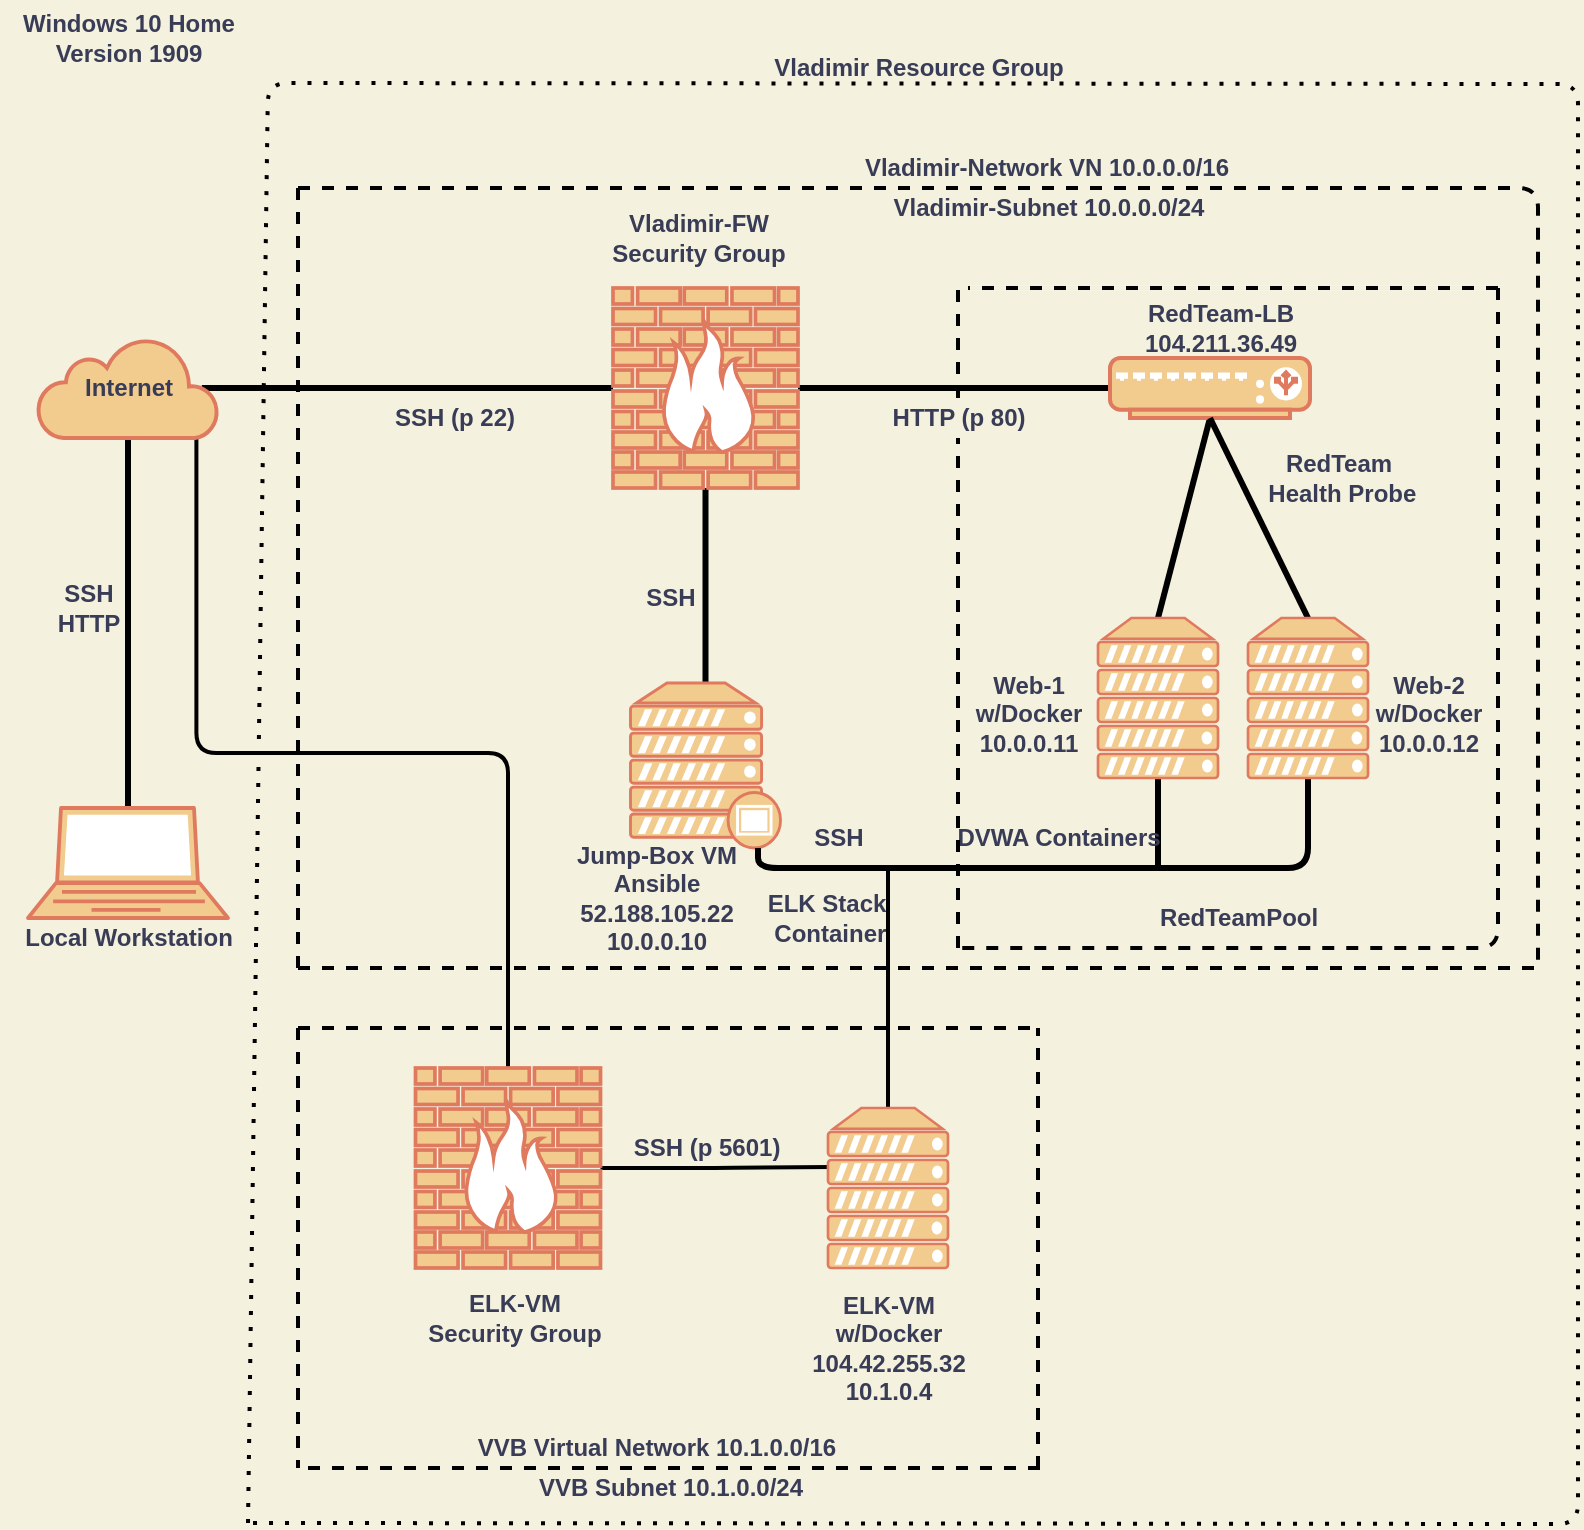 <mxfile version="14.1.7" type="github">
  <diagram name="Page-1" id="bfe91b75-5d2c-26a0-9c1d-138518896778">
    <mxGraphModel dx="1038" dy="548" grid="1" gridSize="10" guides="1" tooltips="1" connect="1" arrows="1" fold="1" page="1" pageScale="1" pageWidth="1100" pageHeight="850" background="#F4F1DE" math="0" shadow="0">
      <root>
        <mxCell id="0" />
        <mxCell id="1" parent="0" />
        <mxCell id="zRTNHlewv-1z-Cap3T_F-50" style="rounded=1;sketch=0;orthogonalLoop=1;jettySize=auto;html=1;exitX=0.5;exitY=0;exitDx=0;exitDy=0;exitPerimeter=0;fillColor=#F2CC8F;fontColor=#393C56;fontStyle=1;strokeWidth=3;endArrow=none;endFill=0;" edge="1" parent="1" source="zRTNHlewv-1z-Cap3T_F-1" target="zRTNHlewv-1z-Cap3T_F-2">
          <mxGeometry relative="1" as="geometry" />
        </mxCell>
        <mxCell id="zRTNHlewv-1z-Cap3T_F-1" value="" style="fontColor=#393C56;verticalAlign=top;verticalLabelPosition=bottom;labelPosition=center;align=center;html=1;outlineConnect=0;fillColor=#F2CC8F;strokeColor=#E07A5F;gradientDirection=north;strokeWidth=2;shape=mxgraph.networks.laptop;" vertex="1" parent="1">
          <mxGeometry x="25" y="410" width="100" height="55" as="geometry" />
        </mxCell>
        <mxCell id="zRTNHlewv-1z-Cap3T_F-51" style="edgeStyle=none;rounded=1;sketch=0;orthogonalLoop=1;jettySize=auto;html=1;exitX=0.91;exitY=0.5;exitDx=0;exitDy=0;exitPerimeter=0;entryX=0;entryY=0.5;entryDx=0;entryDy=0;entryPerimeter=0;endArrow=none;endFill=0;strokeColor=#000000;strokeWidth=3;fillColor=#F2CC8F;fontColor=#393C56;" edge="1" parent="1" source="zRTNHlewv-1z-Cap3T_F-2" target="zRTNHlewv-1z-Cap3T_F-3">
          <mxGeometry relative="1" as="geometry" />
        </mxCell>
        <mxCell id="zRTNHlewv-1z-Cap3T_F-94" style="edgeStyle=orthogonalEdgeStyle;rounded=1;sketch=0;orthogonalLoop=1;jettySize=auto;html=1;exitX=0.88;exitY=1;exitDx=0;exitDy=0;exitPerimeter=0;entryX=0.5;entryY=0;entryDx=0;entryDy=0;entryPerimeter=0;endArrow=none;endFill=0;strokeColor=#000000;strokeWidth=2;fillColor=#F2CC8F;fontColor=#393C56;" edge="1" parent="1" source="zRTNHlewv-1z-Cap3T_F-2" target="zRTNHlewv-1z-Cap3T_F-93">
          <mxGeometry relative="1" as="geometry" />
        </mxCell>
        <mxCell id="zRTNHlewv-1z-Cap3T_F-2" value="Internet" style="html=1;outlineConnect=0;fillColor=#F2CC8F;strokeColor=#E07A5F;gradientDirection=north;strokeWidth=2;shape=mxgraph.networks.cloud;fontColor=#393C56;fontStyle=1" vertex="1" parent="1">
          <mxGeometry x="30" y="175" width="90" height="50" as="geometry" />
        </mxCell>
        <mxCell id="zRTNHlewv-1z-Cap3T_F-52" style="edgeStyle=none;rounded=1;sketch=0;orthogonalLoop=1;jettySize=auto;html=1;exitX=1;exitY=0.5;exitDx=0;exitDy=0;exitPerimeter=0;entryX=0;entryY=0.5;entryDx=0;entryDy=0;entryPerimeter=0;endArrow=none;endFill=0;strokeColor=#000000;strokeWidth=3;fillColor=#F2CC8F;fontColor=#393C56;" edge="1" parent="1" source="zRTNHlewv-1z-Cap3T_F-3" target="zRTNHlewv-1z-Cap3T_F-4">
          <mxGeometry relative="1" as="geometry" />
        </mxCell>
        <mxCell id="zRTNHlewv-1z-Cap3T_F-61" value="" style="edgeStyle=none;rounded=1;sketch=0;orthogonalLoop=1;jettySize=auto;html=1;endArrow=none;endFill=0;strokeColor=#000000;strokeWidth=3;fillColor=#F2CC8F;fontColor=#393C56;" edge="1" parent="1" source="zRTNHlewv-1z-Cap3T_F-3" target="zRTNHlewv-1z-Cap3T_F-5">
          <mxGeometry relative="1" as="geometry" />
        </mxCell>
        <mxCell id="zRTNHlewv-1z-Cap3T_F-3" value="" style="fontColor=#393C56;verticalAlign=top;verticalLabelPosition=bottom;labelPosition=center;align=center;html=1;outlineConnect=0;fillColor=#F2CC8F;strokeColor=#E07A5F;gradientDirection=north;strokeWidth=2;shape=mxgraph.networks.firewall;" vertex="1" parent="1">
          <mxGeometry x="317.5" y="150" width="92.5" height="100" as="geometry" />
        </mxCell>
        <mxCell id="zRTNHlewv-1z-Cap3T_F-57" style="edgeStyle=none;rounded=1;sketch=0;orthogonalLoop=1;jettySize=auto;html=1;exitX=0.5;exitY=1;exitDx=0;exitDy=0;exitPerimeter=0;entryX=0.5;entryY=0;entryDx=0;entryDy=0;entryPerimeter=0;endArrow=none;endFill=0;strokeColor=#000000;strokeWidth=3;fillColor=#F2CC8F;fontColor=#393C56;" edge="1" parent="1" source="zRTNHlewv-1z-Cap3T_F-4" target="zRTNHlewv-1z-Cap3T_F-6">
          <mxGeometry relative="1" as="geometry" />
        </mxCell>
        <mxCell id="zRTNHlewv-1z-Cap3T_F-4" value="" style="fontColor=#393C56;verticalAlign=top;verticalLabelPosition=bottom;labelPosition=center;align=center;html=1;outlineConnect=0;fillColor=#F2CC8F;strokeColor=#E07A5F;gradientDirection=north;strokeWidth=2;shape=mxgraph.networks.load_balancer;" vertex="1" parent="1">
          <mxGeometry x="566" y="185" width="100" height="30" as="geometry" />
        </mxCell>
        <mxCell id="zRTNHlewv-1z-Cap3T_F-5" value="" style="fontColor=#393C56;verticalAlign=top;verticalLabelPosition=bottom;labelPosition=center;align=center;html=1;outlineConnect=0;fillColor=#F2CC8F;strokeColor=#E07A5F;gradientDirection=north;strokeWidth=2;shape=mxgraph.networks.proxy_server;" vertex="1" parent="1">
          <mxGeometry x="326.25" y="347.5" width="75" height="82.5" as="geometry" />
        </mxCell>
        <mxCell id="zRTNHlewv-1z-Cap3T_F-71" style="edgeStyle=none;rounded=1;sketch=0;orthogonalLoop=1;jettySize=auto;html=1;exitX=0.5;exitY=1;exitDx=0;exitDy=0;exitPerimeter=0;endArrow=none;endFill=0;strokeColor=#000000;strokeWidth=3;fillColor=#F2CC8F;fontColor=#393C56;" edge="1" parent="1" source="zRTNHlewv-1z-Cap3T_F-6">
          <mxGeometry relative="1" as="geometry">
            <mxPoint x="590" y="440" as="targetPoint" />
          </mxGeometry>
        </mxCell>
        <mxCell id="zRTNHlewv-1z-Cap3T_F-6" value="" style="fontColor=#393C56;verticalAlign=top;verticalLabelPosition=bottom;labelPosition=center;align=center;html=1;outlineConnect=0;fillColor=#F2CC8F;strokeColor=#E07A5F;gradientDirection=north;strokeWidth=2;shape=mxgraph.networks.server;" vertex="1" parent="1">
          <mxGeometry x="560" y="315" width="60" height="80" as="geometry" />
        </mxCell>
        <mxCell id="zRTNHlewv-1z-Cap3T_F-58" style="edgeStyle=none;rounded=1;sketch=0;orthogonalLoop=1;jettySize=auto;html=1;exitX=0.5;exitY=0;exitDx=0;exitDy=0;exitPerimeter=0;endArrow=none;endFill=0;strokeColor=#000000;strokeWidth=3;fillColor=#F2CC8F;fontColor=#393C56;entryX=0.5;entryY=1;entryDx=0;entryDy=0;entryPerimeter=0;" edge="1" parent="1" source="zRTNHlewv-1z-Cap3T_F-7" target="zRTNHlewv-1z-Cap3T_F-4">
          <mxGeometry relative="1" as="geometry">
            <mxPoint x="621" y="220" as="targetPoint" />
          </mxGeometry>
        </mxCell>
        <mxCell id="zRTNHlewv-1z-Cap3T_F-69" style="edgeStyle=elbowEdgeStyle;rounded=1;sketch=0;orthogonalLoop=1;jettySize=auto;html=1;exitX=0.5;exitY=1;exitDx=0;exitDy=0;exitPerimeter=0;endArrow=none;endFill=0;strokeColor=#000000;strokeWidth=3;fillColor=#F2CC8F;fontColor=#393C56;" edge="1" parent="1" source="zRTNHlewv-1z-Cap3T_F-7" target="zRTNHlewv-1z-Cap3T_F-5">
          <mxGeometry relative="1" as="geometry">
            <mxPoint x="585" y="470" as="targetPoint" />
            <Array as="points">
              <mxPoint x="390" y="440" />
              <mxPoint x="585" y="460" />
            </Array>
          </mxGeometry>
        </mxCell>
        <mxCell id="zRTNHlewv-1z-Cap3T_F-7" value="" style="fontColor=#393C56;verticalAlign=top;verticalLabelPosition=bottom;labelPosition=center;align=center;html=1;outlineConnect=0;fillColor=#F2CC8F;strokeColor=#E07A5F;gradientDirection=north;strokeWidth=2;shape=mxgraph.networks.server;" vertex="1" parent="1">
          <mxGeometry x="635" y="315" width="60" height="80" as="geometry" />
        </mxCell>
        <mxCell id="zRTNHlewv-1z-Cap3T_F-13" value="Local Workstation" style="text;html=1;resizable=0;autosize=1;align=center;verticalAlign=middle;points=[];fillColor=none;strokeColor=none;rounded=0;sketch=0;fontColor=#393C56;fontStyle=1" vertex="1" parent="1">
          <mxGeometry x="15" y="465" width="120" height="20" as="geometry" />
        </mxCell>
        <mxCell id="zRTNHlewv-1z-Cap3T_F-14" value="SSH&lt;br&gt;HTTP" style="text;html=1;resizable=0;autosize=1;align=center;verticalAlign=middle;points=[];fillColor=none;strokeColor=none;rounded=0;sketch=0;fontColor=#393C56;fontStyle=1" vertex="1" parent="1">
          <mxGeometry x="30" y="295" width="50" height="30" as="geometry" />
        </mxCell>
        <mxCell id="zRTNHlewv-1z-Cap3T_F-25" value="Vladimir Resource Group" style="text;html=1;resizable=0;autosize=1;align=center;verticalAlign=middle;points=[];fillColor=none;strokeColor=none;rounded=0;shadow=1;sketch=0;fontColor=#393C56;fontStyle=1" vertex="1" parent="1">
          <mxGeometry x="390" y="30" width="160" height="20" as="geometry" />
        </mxCell>
        <mxCell id="zRTNHlewv-1z-Cap3T_F-27" value="VVB Virtual Network 10.1.0.0/16" style="text;html=1;resizable=0;autosize=1;align=center;verticalAlign=middle;points=[];fillColor=none;strokeColor=none;rounded=0;shadow=1;sketch=0;fontColor=#393C56;fontStyle=1" vertex="1" parent="1">
          <mxGeometry x="243.75" y="720" width="190" height="20" as="geometry" />
        </mxCell>
        <mxCell id="zRTNHlewv-1z-Cap3T_F-30" value="&lt;b&gt;Vladimir-FW&lt;br&gt;Security Group&lt;/b&gt;" style="text;html=1;resizable=0;autosize=1;align=center;verticalAlign=middle;points=[];fillColor=none;strokeColor=none;rounded=0;shadow=1;sketch=0;fontColor=#393C56;" vertex="1" parent="1">
          <mxGeometry x="310" y="110" width="100" height="30" as="geometry" />
        </mxCell>
        <mxCell id="zRTNHlewv-1z-Cap3T_F-59" value="&lt;b&gt;RedTeam-LB&lt;br&gt;104.211.36.49&lt;br&gt;&lt;/b&gt;" style="text;html=1;resizable=0;autosize=1;align=center;verticalAlign=middle;points=[];fillColor=none;strokeColor=none;rounded=0;shadow=1;sketch=0;fontColor=#393C56;" vertex="1" parent="1">
          <mxGeometry x="576" y="155" width="90" height="30" as="geometry" />
        </mxCell>
        <mxCell id="zRTNHlewv-1z-Cap3T_F-63" value="&lt;b&gt;SSH (p 22)&lt;/b&gt;" style="text;html=1;resizable=0;autosize=1;align=center;verticalAlign=middle;points=[];fillColor=none;strokeColor=none;rounded=0;shadow=1;sketch=0;fontColor=#393C56;" vertex="1" parent="1">
          <mxGeometry x="197.5" y="205" width="80" height="20" as="geometry" />
        </mxCell>
        <mxCell id="zRTNHlewv-1z-Cap3T_F-65" value="&lt;b&gt;Jump-Box VM&lt;br&gt;Ansible&lt;br&gt;52.188.105.22&lt;br&gt;10.0.0.10&lt;br&gt;&lt;/b&gt;" style="text;html=1;resizable=0;autosize=1;align=center;verticalAlign=middle;points=[];fillColor=none;strokeColor=none;rounded=0;shadow=1;sketch=0;fontColor=#393C56;" vertex="1" parent="1">
          <mxGeometry x="288.75" y="425" width="100" height="60" as="geometry" />
        </mxCell>
        <mxCell id="zRTNHlewv-1z-Cap3T_F-76" value="&lt;b&gt;Web-1&lt;br&gt;w/Docker&lt;br&gt;10.0.0.11&lt;br&gt;&lt;/b&gt;" style="text;html=1;resizable=0;autosize=1;align=center;verticalAlign=middle;points=[];fillColor=none;strokeColor=none;rounded=0;shadow=1;sketch=0;fontColor=#393C56;" vertex="1" parent="1">
          <mxGeometry x="490" y="337.5" width="70" height="50" as="geometry" />
        </mxCell>
        <mxCell id="zRTNHlewv-1z-Cap3T_F-77" value="&lt;b&gt;Web-2&lt;br&gt;&lt;/b&gt;&lt;b&gt;w/Docker&lt;/b&gt;&lt;b&gt;&lt;br&gt;10.0.0.12&lt;br&gt;&lt;/b&gt;" style="text;html=1;resizable=0;autosize=1;align=center;verticalAlign=middle;points=[];fillColor=none;strokeColor=none;rounded=0;shadow=1;sketch=0;fontColor=#393C56;" vertex="1" parent="1">
          <mxGeometry x="690" y="337.5" width="70" height="50" as="geometry" />
        </mxCell>
        <mxCell id="zRTNHlewv-1z-Cap3T_F-78" value="&lt;b&gt;SSH&lt;/b&gt;" style="text;html=1;resizable=0;autosize=1;align=center;verticalAlign=middle;points=[];fillColor=none;strokeColor=none;rounded=0;shadow=1;sketch=0;fontColor=#393C56;" vertex="1" parent="1">
          <mxGeometry x="326.25" y="295" width="40" height="20" as="geometry" />
        </mxCell>
        <mxCell id="zRTNHlewv-1z-Cap3T_F-79" value="" style="endArrow=none;dashed=1;html=1;strokeColor=#000000;strokeWidth=2;fillColor=#F2CC8F;fontColor=#393C56;" edge="1" parent="1" source="zRTNHlewv-1z-Cap3T_F-62">
          <mxGeometry width="50" height="50" relative="1" as="geometry">
            <mxPoint x="490" y="480" as="sourcePoint" />
            <mxPoint x="490" y="150" as="targetPoint" />
            <Array as="points" />
          </mxGeometry>
        </mxCell>
        <mxCell id="zRTNHlewv-1z-Cap3T_F-81" value="" style="endArrow=none;dashed=1;html=1;strokeColor=#000000;strokeWidth=2;fillColor=#F2CC8F;fontColor=#393C56;" edge="1" parent="1">
          <mxGeometry width="50" height="50" relative="1" as="geometry">
            <mxPoint x="760" y="150" as="sourcePoint" />
            <mxPoint x="490" y="480" as="targetPoint" />
            <Array as="points">
              <mxPoint x="760" y="480" />
            </Array>
          </mxGeometry>
        </mxCell>
        <mxCell id="zRTNHlewv-1z-Cap3T_F-85" value="&lt;b&gt;RedTeamPool&lt;br&gt;&lt;/b&gt;" style="text;html=1;resizable=0;autosize=1;align=center;verticalAlign=middle;points=[];fillColor=none;strokeColor=none;rounded=0;shadow=1;sketch=0;fontColor=#393C56;" vertex="1" parent="1">
          <mxGeometry x="585" y="455" width="90" height="20" as="geometry" />
        </mxCell>
        <mxCell id="zRTNHlewv-1z-Cap3T_F-86" value="" style="endArrow=none;dashed=1;html=1;strokeColor=#000000;strokeWidth=2;fillColor=#F2CC8F;fontColor=#393C56;" edge="1" parent="1">
          <mxGeometry width="50" height="50" relative="1" as="geometry">
            <mxPoint x="760" y="150" as="sourcePoint" />
            <mxPoint x="495" y="150" as="targetPoint" />
          </mxGeometry>
        </mxCell>
        <mxCell id="zRTNHlewv-1z-Cap3T_F-87" value="&lt;b&gt;DVWA Containers&lt;/b&gt;" style="text;html=1;resizable=0;autosize=1;align=center;verticalAlign=middle;points=[];fillColor=none;strokeColor=none;rounded=0;shadow=1;sketch=0;fontColor=#393C56;" vertex="1" parent="1">
          <mxGeometry x="480" y="415" width="120" height="20" as="geometry" />
        </mxCell>
        <mxCell id="zRTNHlewv-1z-Cap3T_F-88" value="&lt;b&gt;RedTeam&lt;br&gt;&amp;nbsp;Health Probe&lt;/b&gt;" style="text;html=1;resizable=0;autosize=1;align=center;verticalAlign=middle;points=[];fillColor=none;strokeColor=none;rounded=0;shadow=1;sketch=0;fontColor=#393C56;" vertex="1" parent="1">
          <mxGeometry x="635" y="230" width="90" height="30" as="geometry" />
        </mxCell>
        <mxCell id="zRTNHlewv-1z-Cap3T_F-62" value="&lt;b&gt;HTTP (p 80)&lt;/b&gt;" style="text;html=1;resizable=0;autosize=1;align=center;verticalAlign=middle;points=[];fillColor=none;strokeColor=none;rounded=0;shadow=1;sketch=0;fontColor=#393C56;" vertex="1" parent="1">
          <mxGeometry x="450" y="205" width="80" height="20" as="geometry" />
        </mxCell>
        <mxCell id="zRTNHlewv-1z-Cap3T_F-89" value="" style="endArrow=none;dashed=1;html=1;strokeColor=#000000;strokeWidth=2;fillColor=#F2CC8F;fontColor=#393C56;" edge="1" parent="1" target="zRTNHlewv-1z-Cap3T_F-62">
          <mxGeometry width="50" height="50" relative="1" as="geometry">
            <mxPoint x="490" y="480" as="sourcePoint" />
            <mxPoint x="490" y="150" as="targetPoint" />
            <Array as="points">
              <mxPoint x="490" y="390" />
            </Array>
          </mxGeometry>
        </mxCell>
        <mxCell id="zRTNHlewv-1z-Cap3T_F-98" style="edgeStyle=orthogonalEdgeStyle;rounded=1;sketch=0;orthogonalLoop=1;jettySize=auto;html=1;exitX=1;exitY=0.5;exitDx=0;exitDy=0;exitPerimeter=0;entryX=0.03;entryY=0.368;entryDx=0;entryDy=0;entryPerimeter=0;endArrow=none;endFill=0;strokeColor=#000000;strokeWidth=2;fillColor=#F2CC8F;fontColor=#393C56;" edge="1" parent="1" source="zRTNHlewv-1z-Cap3T_F-93" target="zRTNHlewv-1z-Cap3T_F-96">
          <mxGeometry relative="1" as="geometry" />
        </mxCell>
        <mxCell id="zRTNHlewv-1z-Cap3T_F-93" value="" style="fontColor=#393C56;verticalAlign=top;verticalLabelPosition=bottom;labelPosition=center;align=center;html=1;outlineConnect=0;fillColor=#F2CC8F;strokeColor=#E07A5F;gradientDirection=north;strokeWidth=2;shape=mxgraph.networks.firewall;" vertex="1" parent="1">
          <mxGeometry x="218.75" y="540" width="92.5" height="100" as="geometry" />
        </mxCell>
        <mxCell id="zRTNHlewv-1z-Cap3T_F-95" value="&lt;b&gt;ELK-VM&lt;br&gt;Security Group&lt;br&gt;&lt;/b&gt;" style="text;html=1;resizable=0;autosize=1;align=center;verticalAlign=middle;points=[];fillColor=none;strokeColor=none;rounded=0;shadow=1;sketch=0;fontColor=#393C56;" vertex="1" parent="1">
          <mxGeometry x="217.5" y="650" width="100" height="30" as="geometry" />
        </mxCell>
        <mxCell id="zRTNHlewv-1z-Cap3T_F-120" style="edgeStyle=orthogonalEdgeStyle;rounded=1;sketch=0;orthogonalLoop=1;jettySize=auto;html=1;exitX=0.5;exitY=0;exitDx=0;exitDy=0;exitPerimeter=0;endArrow=none;endFill=0;strokeColor=#000000;strokeWidth=2;fillColor=#F2CC8F;fontColor=#393C56;" edge="1" parent="1" source="zRTNHlewv-1z-Cap3T_F-96">
          <mxGeometry relative="1" as="geometry">
            <mxPoint x="455" y="440" as="targetPoint" />
          </mxGeometry>
        </mxCell>
        <mxCell id="zRTNHlewv-1z-Cap3T_F-96" value="" style="fontColor=#393C56;verticalAlign=top;verticalLabelPosition=bottom;labelPosition=center;align=center;html=1;outlineConnect=0;fillColor=#F2CC8F;strokeColor=#E07A5F;gradientDirection=north;strokeWidth=2;shape=mxgraph.networks.server;" vertex="1" parent="1">
          <mxGeometry x="425" y="560" width="60" height="80" as="geometry" />
        </mxCell>
        <mxCell id="zRTNHlewv-1z-Cap3T_F-97" value="&lt;b&gt;ELK-VM&lt;br&gt;w/Docker&lt;br&gt;104.42.255.32&lt;br&gt;10.1.0.4&lt;br&gt;&lt;/b&gt;" style="text;html=1;resizable=0;autosize=1;align=center;verticalAlign=middle;points=[];fillColor=none;strokeColor=none;rounded=0;shadow=1;sketch=0;fontColor=#393C56;" vertex="1" parent="1">
          <mxGeometry x="410" y="650" width="90" height="60" as="geometry" />
        </mxCell>
        <mxCell id="zRTNHlewv-1z-Cap3T_F-99" value="" style="endArrow=none;dashed=1;html=1;strokeColor=#000000;strokeWidth=2;fillColor=#F2CC8F;fontColor=#393C56;" edge="1" parent="1">
          <mxGeometry width="50" height="50" relative="1" as="geometry">
            <mxPoint x="165" y="740" as="sourcePoint" />
            <mxPoint x="535" y="740" as="targetPoint" />
          </mxGeometry>
        </mxCell>
        <mxCell id="zRTNHlewv-1z-Cap3T_F-101" value="" style="endArrow=none;dashed=1;html=1;strokeColor=#000000;strokeWidth=2;fillColor=#F2CC8F;fontColor=#393C56;" edge="1" parent="1">
          <mxGeometry width="50" height="50" relative="1" as="geometry">
            <mxPoint x="530" y="740" as="sourcePoint" />
            <mxPoint x="530" y="520" as="targetPoint" />
          </mxGeometry>
        </mxCell>
        <mxCell id="zRTNHlewv-1z-Cap3T_F-102" value="" style="endArrow=none;dashed=1;html=1;strokeColor=#000000;strokeWidth=2;fillColor=#F2CC8F;fontColor=#393C56;" edge="1" parent="1">
          <mxGeometry width="50" height="50" relative="1" as="geometry">
            <mxPoint x="160" y="520" as="sourcePoint" />
            <mxPoint x="530" y="520" as="targetPoint" />
          </mxGeometry>
        </mxCell>
        <mxCell id="zRTNHlewv-1z-Cap3T_F-103" value="" style="endArrow=none;dashed=1;html=1;strokeColor=#000000;strokeWidth=2;fillColor=#F2CC8F;fontColor=#393C56;" edge="1" parent="1">
          <mxGeometry width="50" height="50" relative="1" as="geometry">
            <mxPoint x="160" y="520" as="sourcePoint" />
            <mxPoint x="160" y="740" as="targetPoint" />
          </mxGeometry>
        </mxCell>
        <mxCell id="zRTNHlewv-1z-Cap3T_F-104" value="&lt;b&gt;Vladimir-Network VN 10.0.0.0/16&lt;br&gt;&lt;/b&gt;" style="text;html=1;resizable=0;autosize=1;align=center;verticalAlign=middle;points=[];fillColor=none;strokeColor=none;rounded=0;shadow=1;sketch=0;fontColor=#393C56;" vertex="1" parent="1">
          <mxGeometry x="433.75" y="80" width="200" height="20" as="geometry" />
        </mxCell>
        <mxCell id="zRTNHlewv-1z-Cap3T_F-105" value="&lt;b&gt;SSH (p 5601)&lt;/b&gt;" style="text;html=1;resizable=0;autosize=1;align=center;verticalAlign=middle;points=[];fillColor=none;strokeColor=none;rounded=0;shadow=1;sketch=0;fontColor=#393C56;" vertex="1" parent="1">
          <mxGeometry x="318.75" y="570" width="90" height="20" as="geometry" />
        </mxCell>
        <mxCell id="zRTNHlewv-1z-Cap3T_F-107" value="" style="endArrow=none;dashed=1;html=1;strokeColor=#000000;strokeWidth=2;fillColor=#F2CC8F;fontColor=#393C56;" edge="1" parent="1">
          <mxGeometry width="50" height="50" relative="1" as="geometry">
            <mxPoint x="160" y="490" as="sourcePoint" />
            <mxPoint x="780" y="490" as="targetPoint" />
          </mxGeometry>
        </mxCell>
        <mxCell id="zRTNHlewv-1z-Cap3T_F-108" value="" style="endArrow=none;dashed=1;html=1;strokeColor=#000000;strokeWidth=2;fillColor=#F2CC8F;fontColor=#393C56;" edge="1" parent="1">
          <mxGeometry width="50" height="50" relative="1" as="geometry">
            <mxPoint x="160" y="490" as="sourcePoint" />
            <mxPoint x="160" y="100" as="targetPoint" />
          </mxGeometry>
        </mxCell>
        <mxCell id="zRTNHlewv-1z-Cap3T_F-109" value="" style="endArrow=none;dashed=1;html=1;strokeColor=#000000;strokeWidth=2;fillColor=#F2CC8F;fontColor=#393C56;" edge="1" parent="1">
          <mxGeometry width="50" height="50" relative="1" as="geometry">
            <mxPoint x="160" y="100" as="sourcePoint" />
            <mxPoint x="780" y="490" as="targetPoint" />
            <Array as="points">
              <mxPoint x="780" y="100" />
            </Array>
          </mxGeometry>
        </mxCell>
        <mxCell id="zRTNHlewv-1z-Cap3T_F-110" value="" style="endArrow=none;dashed=1;html=1;dashPattern=1 3;strokeWidth=2;fillColor=#F2CC8F;fontColor=#393C56;" edge="1" parent="1">
          <mxGeometry width="50" height="50" relative="1" as="geometry">
            <mxPoint x="135" y="767.5" as="sourcePoint" />
            <mxPoint x="135" y="767.5" as="targetPoint" />
            <Array as="points">
              <mxPoint x="145" y="47.5" />
              <mxPoint x="800" y="48" />
              <mxPoint x="800" y="410" />
              <mxPoint x="800" y="768" />
            </Array>
          </mxGeometry>
        </mxCell>
        <mxCell id="zRTNHlewv-1z-Cap3T_F-116" value="&lt;b&gt;Vladimir-Subnet 10.0.0.0/24&lt;/b&gt;" style="text;html=1;resizable=0;autosize=1;align=center;verticalAlign=middle;points=[];fillColor=none;strokeColor=none;rounded=0;shadow=1;sketch=0;fontColor=#393C56;" vertex="1" parent="1">
          <mxGeometry x="450" y="100" width="170" height="20" as="geometry" />
        </mxCell>
        <mxCell id="zRTNHlewv-1z-Cap3T_F-117" value="&lt;b&gt;VVB Subnet 10.1.0.0/24&lt;br&gt;&lt;/b&gt;" style="text;html=1;resizable=0;autosize=1;align=center;verticalAlign=middle;points=[];fillColor=none;strokeColor=none;rounded=0;shadow=1;sketch=0;fontColor=#393C56;" vertex="1" parent="1">
          <mxGeometry x="271.25" y="740" width="150" height="20" as="geometry" />
        </mxCell>
        <mxCell id="zRTNHlewv-1z-Cap3T_F-118" value="&lt;b&gt;Windows 10 Home&lt;br&gt;Version 1909&lt;br&gt;&lt;/b&gt;" style="text;html=1;resizable=0;autosize=1;align=center;verticalAlign=middle;points=[];fillColor=none;strokeColor=none;rounded=0;shadow=1;sketch=0;fontColor=#393C56;" vertex="1" parent="1">
          <mxGeometry x="15" y="10" width="120" height="30" as="geometry" />
        </mxCell>
        <mxCell id="zRTNHlewv-1z-Cap3T_F-121" value="&lt;b&gt;ELK Stack&lt;br&gt;&amp;nbsp;Container&lt;/b&gt;" style="text;html=1;resizable=0;autosize=1;align=center;verticalAlign=middle;points=[];fillColor=none;strokeColor=none;rounded=0;shadow=1;sketch=0;fontColor=#393C56;" vertex="1" parent="1">
          <mxGeometry x="388.75" y="450" width="70" height="30" as="geometry" />
        </mxCell>
        <mxCell id="zRTNHlewv-1z-Cap3T_F-122" value="&lt;b&gt;SSH&lt;/b&gt;" style="text;html=1;resizable=0;autosize=1;align=center;verticalAlign=middle;points=[];fillColor=none;strokeColor=none;rounded=0;shadow=1;sketch=0;fontColor=#393C56;" vertex="1" parent="1">
          <mxGeometry x="410" y="415" width="40" height="20" as="geometry" />
        </mxCell>
      </root>
    </mxGraphModel>
  </diagram>
</mxfile>
